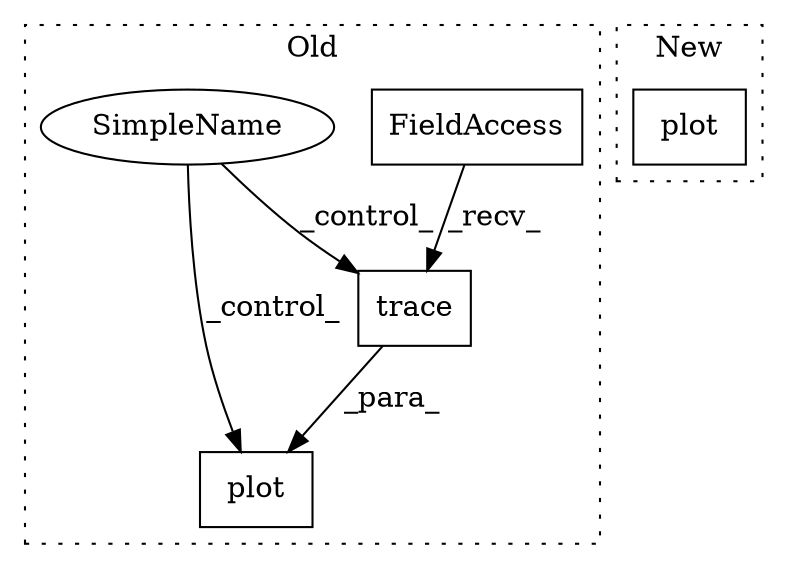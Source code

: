 digraph G {
subgraph cluster0 {
1 [label="trace" a="32" s="438" l="7" shape="box"];
3 [label="plot" a="32" s="429,485" l="5,1" shape="box"];
4 [label="FieldAccess" a="22" s="434" l="3" shape="box"];
5 [label="SimpleName" a="42" s="343" l="4" shape="ellipse"];
label = "Old";
style="dotted";
}
subgraph cluster1 {
2 [label="plot" a="32" s="341" l="6" shape="box"];
label = "New";
style="dotted";
}
1 -> 3 [label="_para_"];
4 -> 1 [label="_recv_"];
5 -> 3 [label="_control_"];
5 -> 1 [label="_control_"];
}